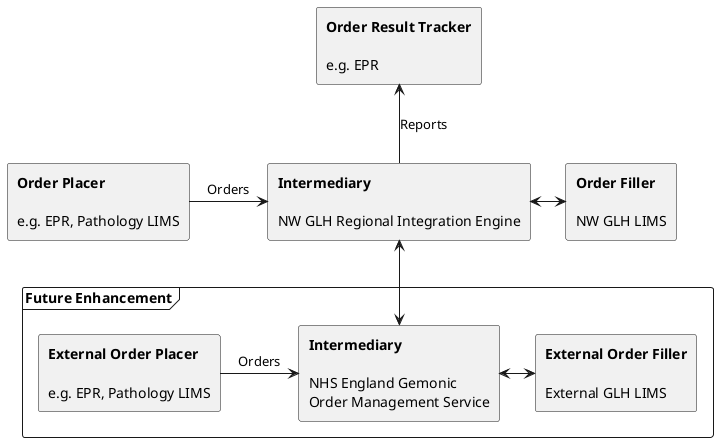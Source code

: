 @startuml


  agent "**Order Placer**\n\ne.g. EPR, Pathology LIMS" as Placer
  agent "**Order Filler**\n\nNW GLH LIMS" as Filler

  agent "**Order Result Tracker**\n\ne.g. EPR" as Tracker
  agent "**Intermediary**\n\nNW GLH Regional Integration Engine" as RIE
  frame "Future Enhancement" as future {
    agent "**Intermediary**\n\nNHS England Gemonic\nOrder Management Service" as GOMS
    agent "**External Order Placer**\n\ne.g. EPR, Pathology LIMS" as xPlacer
    agent "**External Order Filler**\n\nExternal GLH LIMS" as xFiller
  }

Placer -r-> RIE: Orders
xPlacer -r-> GOMS: Orders
RIE <-r-> Filler
RIE -u-> Tracker: Reports
RIE <-d-> GOMS
GOMS <-r-> xFiller

@enduml
